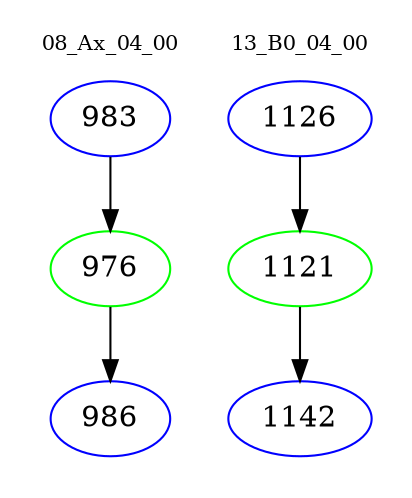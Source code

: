 digraph{
subgraph cluster_0 {
color = white
label = "08_Ax_04_00";
fontsize=10;
T0_983 [label="983", color="blue"]
T0_983 -> T0_976 [color="black"]
T0_976 [label="976", color="green"]
T0_976 -> T0_986 [color="black"]
T0_986 [label="986", color="blue"]
}
subgraph cluster_1 {
color = white
label = "13_B0_04_00";
fontsize=10;
T1_1126 [label="1126", color="blue"]
T1_1126 -> T1_1121 [color="black"]
T1_1121 [label="1121", color="green"]
T1_1121 -> T1_1142 [color="black"]
T1_1142 [label="1142", color="blue"]
}
}
